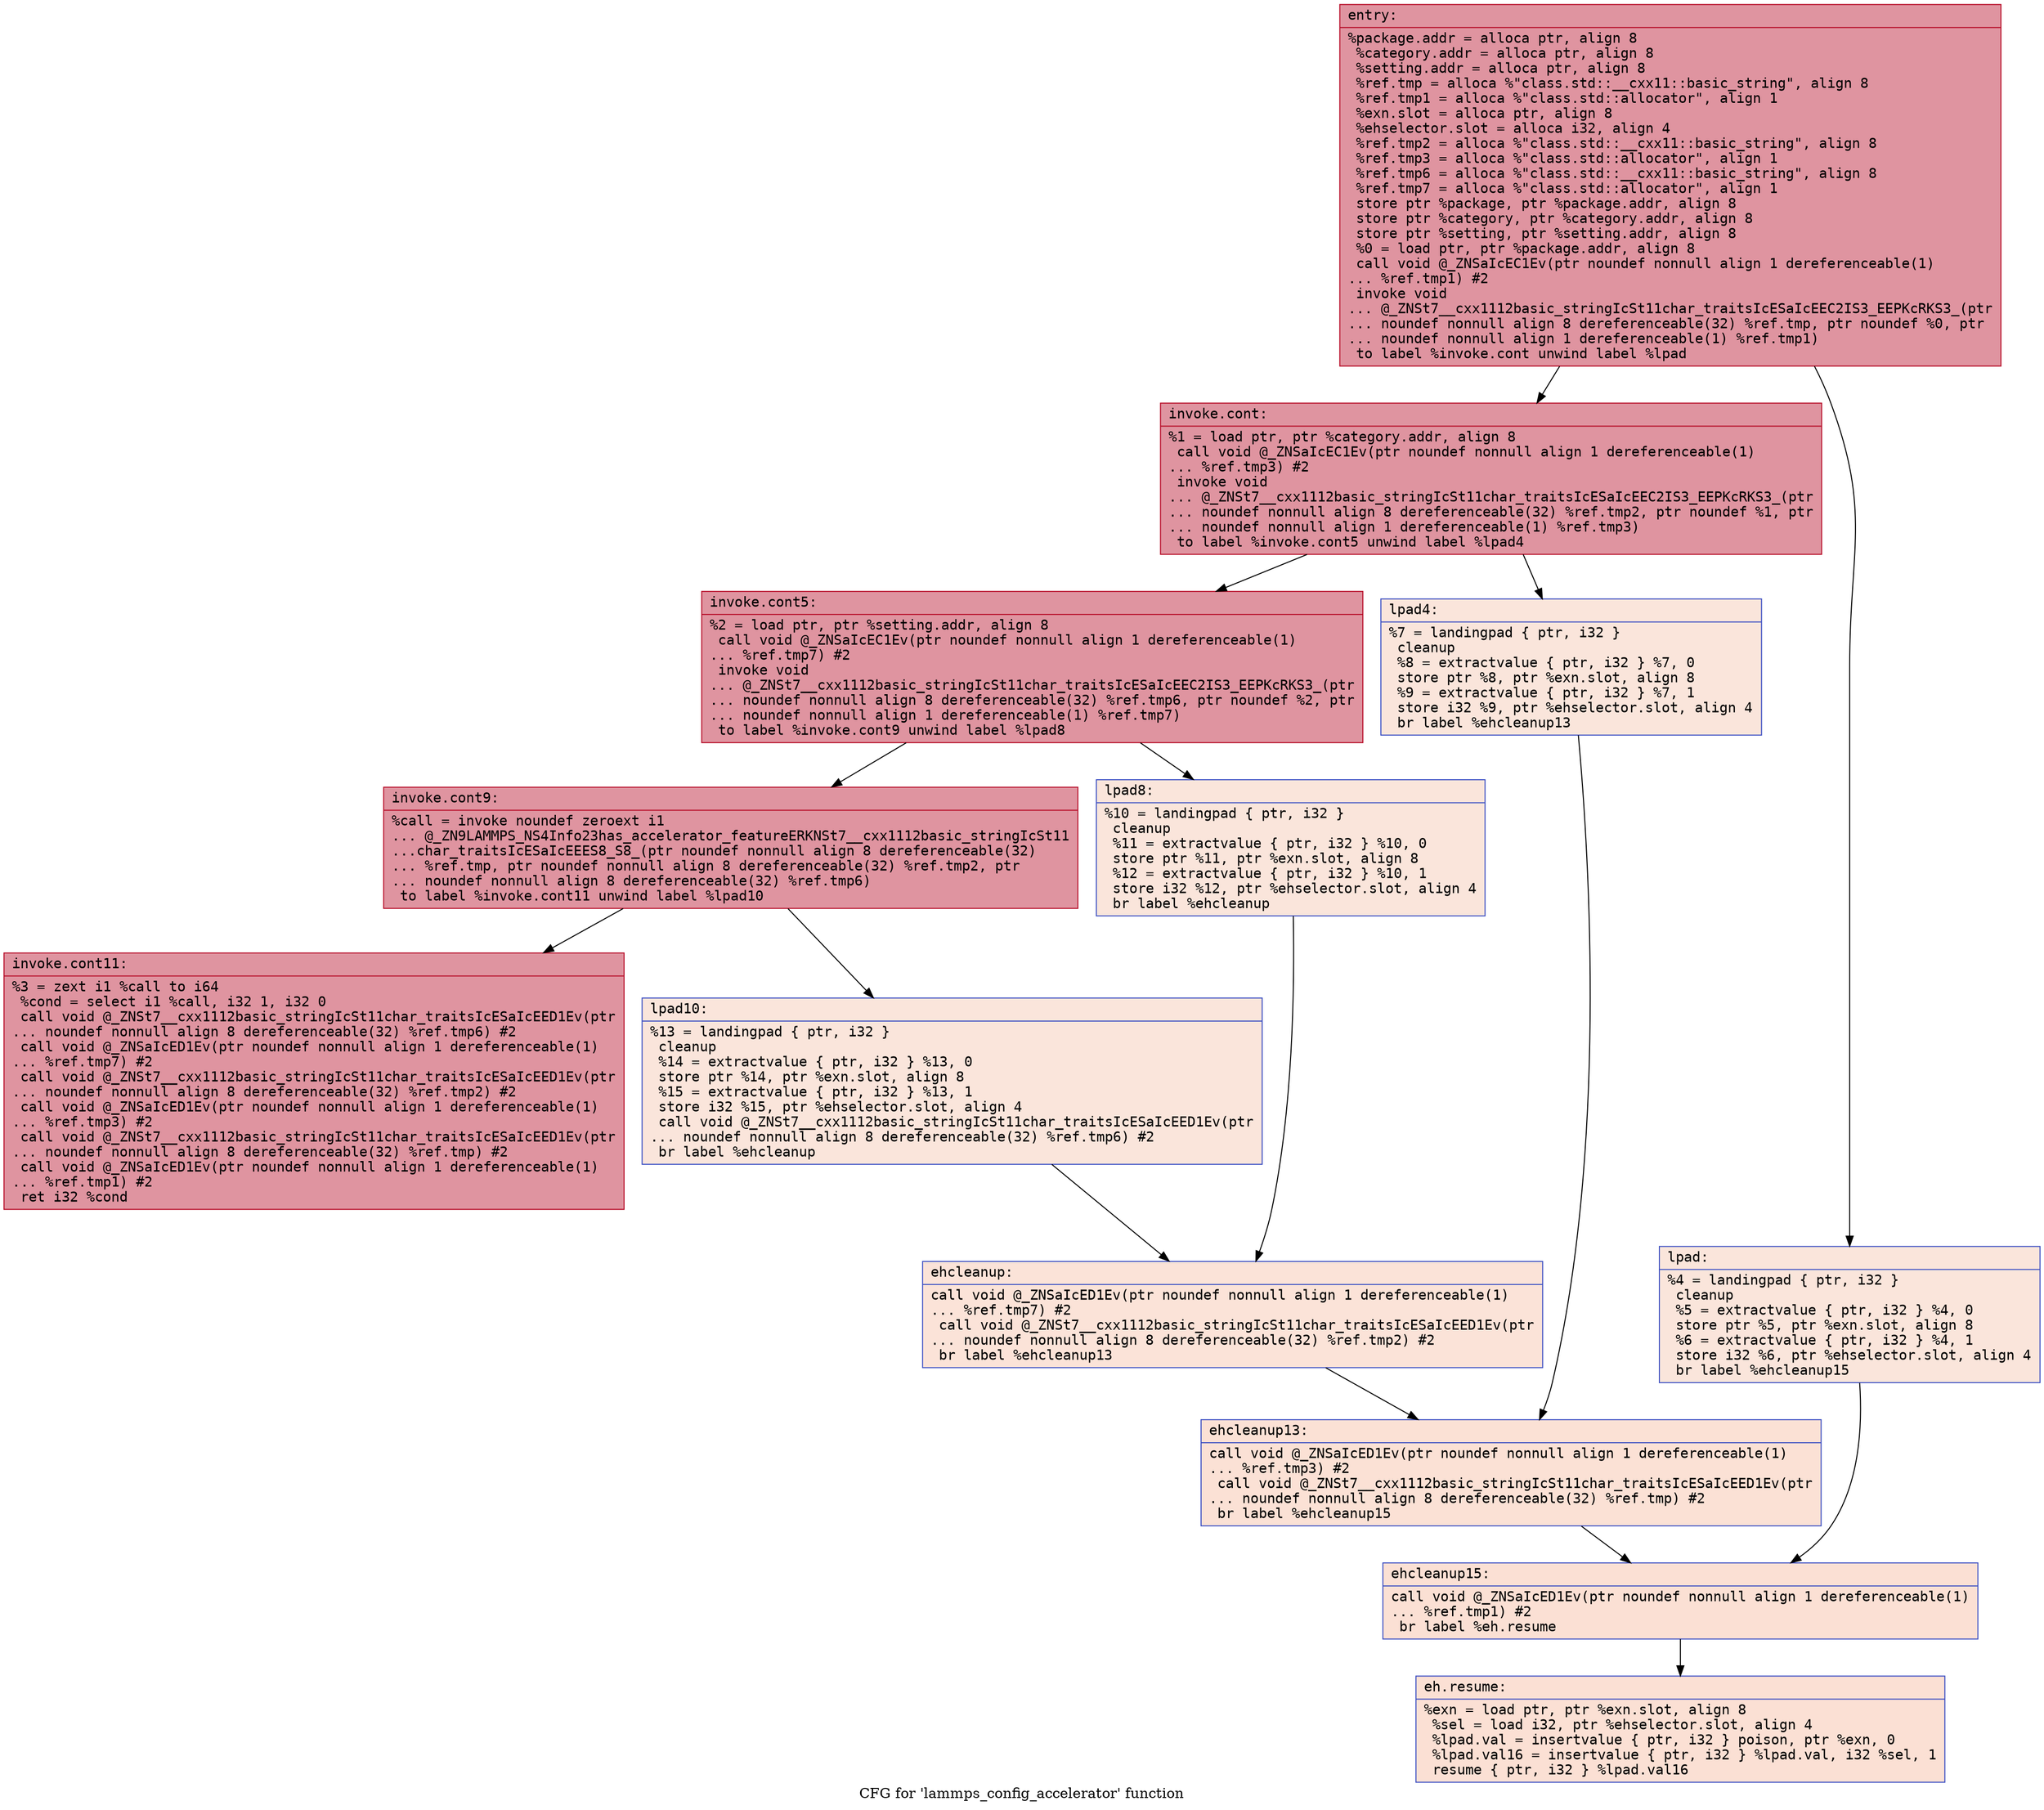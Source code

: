 digraph "CFG for 'lammps_config_accelerator' function" {
	label="CFG for 'lammps_config_accelerator' function";

	Node0x55bdf8103030 [shape=record,color="#b70d28ff", style=filled, fillcolor="#b70d2870" fontname="Courier",label="{entry:\l|  %package.addr = alloca ptr, align 8\l  %category.addr = alloca ptr, align 8\l  %setting.addr = alloca ptr, align 8\l  %ref.tmp = alloca %\"class.std::__cxx11::basic_string\", align 8\l  %ref.tmp1 = alloca %\"class.std::allocator\", align 1\l  %exn.slot = alloca ptr, align 8\l  %ehselector.slot = alloca i32, align 4\l  %ref.tmp2 = alloca %\"class.std::__cxx11::basic_string\", align 8\l  %ref.tmp3 = alloca %\"class.std::allocator\", align 1\l  %ref.tmp6 = alloca %\"class.std::__cxx11::basic_string\", align 8\l  %ref.tmp7 = alloca %\"class.std::allocator\", align 1\l  store ptr %package, ptr %package.addr, align 8\l  store ptr %category, ptr %category.addr, align 8\l  store ptr %setting, ptr %setting.addr, align 8\l  %0 = load ptr, ptr %package.addr, align 8\l  call void @_ZNSaIcEC1Ev(ptr noundef nonnull align 1 dereferenceable(1)\l... %ref.tmp1) #2\l  invoke void\l... @_ZNSt7__cxx1112basic_stringIcSt11char_traitsIcESaIcEEC2IS3_EEPKcRKS3_(ptr\l... noundef nonnull align 8 dereferenceable(32) %ref.tmp, ptr noundef %0, ptr\l... noundef nonnull align 1 dereferenceable(1) %ref.tmp1)\l          to label %invoke.cont unwind label %lpad\l}"];
	Node0x55bdf8103030 -> Node0x55bdf8103d20[tooltip="entry -> invoke.cont\nProbability 100.00%" ];
	Node0x55bdf8103030 -> Node0x55bdf8103da0[tooltip="entry -> lpad\nProbability 0.00%" ];
	Node0x55bdf8103d20 [shape=record,color="#b70d28ff", style=filled, fillcolor="#b70d2870" fontname="Courier",label="{invoke.cont:\l|  %1 = load ptr, ptr %category.addr, align 8\l  call void @_ZNSaIcEC1Ev(ptr noundef nonnull align 1 dereferenceable(1)\l... %ref.tmp3) #2\l  invoke void\l... @_ZNSt7__cxx1112basic_stringIcSt11char_traitsIcESaIcEEC2IS3_EEPKcRKS3_(ptr\l... noundef nonnull align 8 dereferenceable(32) %ref.tmp2, ptr noundef %1, ptr\l... noundef nonnull align 1 dereferenceable(1) %ref.tmp3)\l          to label %invoke.cont5 unwind label %lpad4\l}"];
	Node0x55bdf8103d20 -> Node0x55bdf8104140[tooltip="invoke.cont -> invoke.cont5\nProbability 100.00%" ];
	Node0x55bdf8103d20 -> Node0x55bdf8104190[tooltip="invoke.cont -> lpad4\nProbability 0.00%" ];
	Node0x55bdf8104140 [shape=record,color="#b70d28ff", style=filled, fillcolor="#b70d2870" fontname="Courier",label="{invoke.cont5:\l|  %2 = load ptr, ptr %setting.addr, align 8\l  call void @_ZNSaIcEC1Ev(ptr noundef nonnull align 1 dereferenceable(1)\l... %ref.tmp7) #2\l  invoke void\l... @_ZNSt7__cxx1112basic_stringIcSt11char_traitsIcESaIcEEC2IS3_EEPKcRKS3_(ptr\l... noundef nonnull align 8 dereferenceable(32) %ref.tmp6, ptr noundef %2, ptr\l... noundef nonnull align 1 dereferenceable(1) %ref.tmp7)\l          to label %invoke.cont9 unwind label %lpad8\l}"];
	Node0x55bdf8104140 -> Node0x55bdf8104530[tooltip="invoke.cont5 -> invoke.cont9\nProbability 100.00%" ];
	Node0x55bdf8104140 -> Node0x55bdf8104580[tooltip="invoke.cont5 -> lpad8\nProbability 0.00%" ];
	Node0x55bdf8104530 [shape=record,color="#b70d28ff", style=filled, fillcolor="#b70d2870" fontname="Courier",label="{invoke.cont9:\l|  %call = invoke noundef zeroext i1\l... @_ZN9LAMMPS_NS4Info23has_accelerator_featureERKNSt7__cxx1112basic_stringIcSt11\l...char_traitsIcESaIcEEES8_S8_(ptr noundef nonnull align 8 dereferenceable(32)\l... %ref.tmp, ptr noundef nonnull align 8 dereferenceable(32) %ref.tmp2, ptr\l... noundef nonnull align 8 dereferenceable(32) %ref.tmp6)\l          to label %invoke.cont11 unwind label %lpad10\l}"];
	Node0x55bdf8104530 -> Node0x55bdf81044e0[tooltip="invoke.cont9 -> invoke.cont11\nProbability 100.00%" ];
	Node0x55bdf8104530 -> Node0x55bdf8104830[tooltip="invoke.cont9 -> lpad10\nProbability 0.00%" ];
	Node0x55bdf81044e0 [shape=record,color="#b70d28ff", style=filled, fillcolor="#b70d2870" fontname="Courier",label="{invoke.cont11:\l|  %3 = zext i1 %call to i64\l  %cond = select i1 %call, i32 1, i32 0\l  call void @_ZNSt7__cxx1112basic_stringIcSt11char_traitsIcESaIcEED1Ev(ptr\l... noundef nonnull align 8 dereferenceable(32) %ref.tmp6) #2\l  call void @_ZNSaIcED1Ev(ptr noundef nonnull align 1 dereferenceable(1)\l... %ref.tmp7) #2\l  call void @_ZNSt7__cxx1112basic_stringIcSt11char_traitsIcESaIcEED1Ev(ptr\l... noundef nonnull align 8 dereferenceable(32) %ref.tmp2) #2\l  call void @_ZNSaIcED1Ev(ptr noundef nonnull align 1 dereferenceable(1)\l... %ref.tmp3) #2\l  call void @_ZNSt7__cxx1112basic_stringIcSt11char_traitsIcESaIcEED1Ev(ptr\l... noundef nonnull align 8 dereferenceable(32) %ref.tmp) #2\l  call void @_ZNSaIcED1Ev(ptr noundef nonnull align 1 dereferenceable(1)\l... %ref.tmp1) #2\l  ret i32 %cond\l}"];
	Node0x55bdf8103da0 [shape=record,color="#3d50c3ff", style=filled, fillcolor="#f4c5ad70" fontname="Courier",label="{lpad:\l|  %4 = landingpad \{ ptr, i32 \}\l          cleanup\l  %5 = extractvalue \{ ptr, i32 \} %4, 0\l  store ptr %5, ptr %exn.slot, align 8\l  %6 = extractvalue \{ ptr, i32 \} %4, 1\l  store i32 %6, ptr %ehselector.slot, align 4\l  br label %ehcleanup15\l}"];
	Node0x55bdf8103da0 -> Node0x55bdf8105790[tooltip="lpad -> ehcleanup15\nProbability 100.00%" ];
	Node0x55bdf8104190 [shape=record,color="#3d50c3ff", style=filled, fillcolor="#f4c5ad70" fontname="Courier",label="{lpad4:\l|  %7 = landingpad \{ ptr, i32 \}\l          cleanup\l  %8 = extractvalue \{ ptr, i32 \} %7, 0\l  store ptr %8, ptr %exn.slot, align 8\l  %9 = extractvalue \{ ptr, i32 \} %7, 1\l  store i32 %9, ptr %ehselector.slot, align 4\l  br label %ehcleanup13\l}"];
	Node0x55bdf8104190 -> Node0x55bdf8105b00[tooltip="lpad4 -> ehcleanup13\nProbability 100.00%" ];
	Node0x55bdf8104580 [shape=record,color="#3d50c3ff", style=filled, fillcolor="#f4c5ad70" fontname="Courier",label="{lpad8:\l|  %10 = landingpad \{ ptr, i32 \}\l          cleanup\l  %11 = extractvalue \{ ptr, i32 \} %10, 0\l  store ptr %11, ptr %exn.slot, align 8\l  %12 = extractvalue \{ ptr, i32 \} %10, 1\l  store i32 %12, ptr %ehselector.slot, align 4\l  br label %ehcleanup\l}"];
	Node0x55bdf8104580 -> Node0x55bdf8105ed0[tooltip="lpad8 -> ehcleanup\nProbability 100.00%" ];
	Node0x55bdf8104830 [shape=record,color="#3d50c3ff", style=filled, fillcolor="#f4c5ad70" fontname="Courier",label="{lpad10:\l|  %13 = landingpad \{ ptr, i32 \}\l          cleanup\l  %14 = extractvalue \{ ptr, i32 \} %13, 0\l  store ptr %14, ptr %exn.slot, align 8\l  %15 = extractvalue \{ ptr, i32 \} %13, 1\l  store i32 %15, ptr %ehselector.slot, align 4\l  call void @_ZNSt7__cxx1112basic_stringIcSt11char_traitsIcESaIcEED1Ev(ptr\l... noundef nonnull align 8 dereferenceable(32) %ref.tmp6) #2\l  br label %ehcleanup\l}"];
	Node0x55bdf8104830 -> Node0x55bdf8105ed0[tooltip="lpad10 -> ehcleanup\nProbability 100.00%" ];
	Node0x55bdf8105ed0 [shape=record,color="#3d50c3ff", style=filled, fillcolor="#f6bfa670" fontname="Courier",label="{ehcleanup:\l|  call void @_ZNSaIcED1Ev(ptr noundef nonnull align 1 dereferenceable(1)\l... %ref.tmp7) #2\l  call void @_ZNSt7__cxx1112basic_stringIcSt11char_traitsIcESaIcEED1Ev(ptr\l... noundef nonnull align 8 dereferenceable(32) %ref.tmp2) #2\l  br label %ehcleanup13\l}"];
	Node0x55bdf8105ed0 -> Node0x55bdf8105b00[tooltip="ehcleanup -> ehcleanup13\nProbability 100.00%" ];
	Node0x55bdf8105b00 [shape=record,color="#3d50c3ff", style=filled, fillcolor="#f7bca170" fontname="Courier",label="{ehcleanup13:\l|  call void @_ZNSaIcED1Ev(ptr noundef nonnull align 1 dereferenceable(1)\l... %ref.tmp3) #2\l  call void @_ZNSt7__cxx1112basic_stringIcSt11char_traitsIcESaIcEED1Ev(ptr\l... noundef nonnull align 8 dereferenceable(32) %ref.tmp) #2\l  br label %ehcleanup15\l}"];
	Node0x55bdf8105b00 -> Node0x55bdf8105790[tooltip="ehcleanup13 -> ehcleanup15\nProbability 100.00%" ];
	Node0x55bdf8105790 [shape=record,color="#3d50c3ff", style=filled, fillcolor="#f7b99e70" fontname="Courier",label="{ehcleanup15:\l|  call void @_ZNSaIcED1Ev(ptr noundef nonnull align 1 dereferenceable(1)\l... %ref.tmp1) #2\l  br label %eh.resume\l}"];
	Node0x55bdf8105790 -> Node0x55bdf8106a70[tooltip="ehcleanup15 -> eh.resume\nProbability 100.00%" ];
	Node0x55bdf8106a70 [shape=record,color="#3d50c3ff", style=filled, fillcolor="#f7b99e70" fontname="Courier",label="{eh.resume:\l|  %exn = load ptr, ptr %exn.slot, align 8\l  %sel = load i32, ptr %ehselector.slot, align 4\l  %lpad.val = insertvalue \{ ptr, i32 \} poison, ptr %exn, 0\l  %lpad.val16 = insertvalue \{ ptr, i32 \} %lpad.val, i32 %sel, 1\l  resume \{ ptr, i32 \} %lpad.val16\l}"];
}

